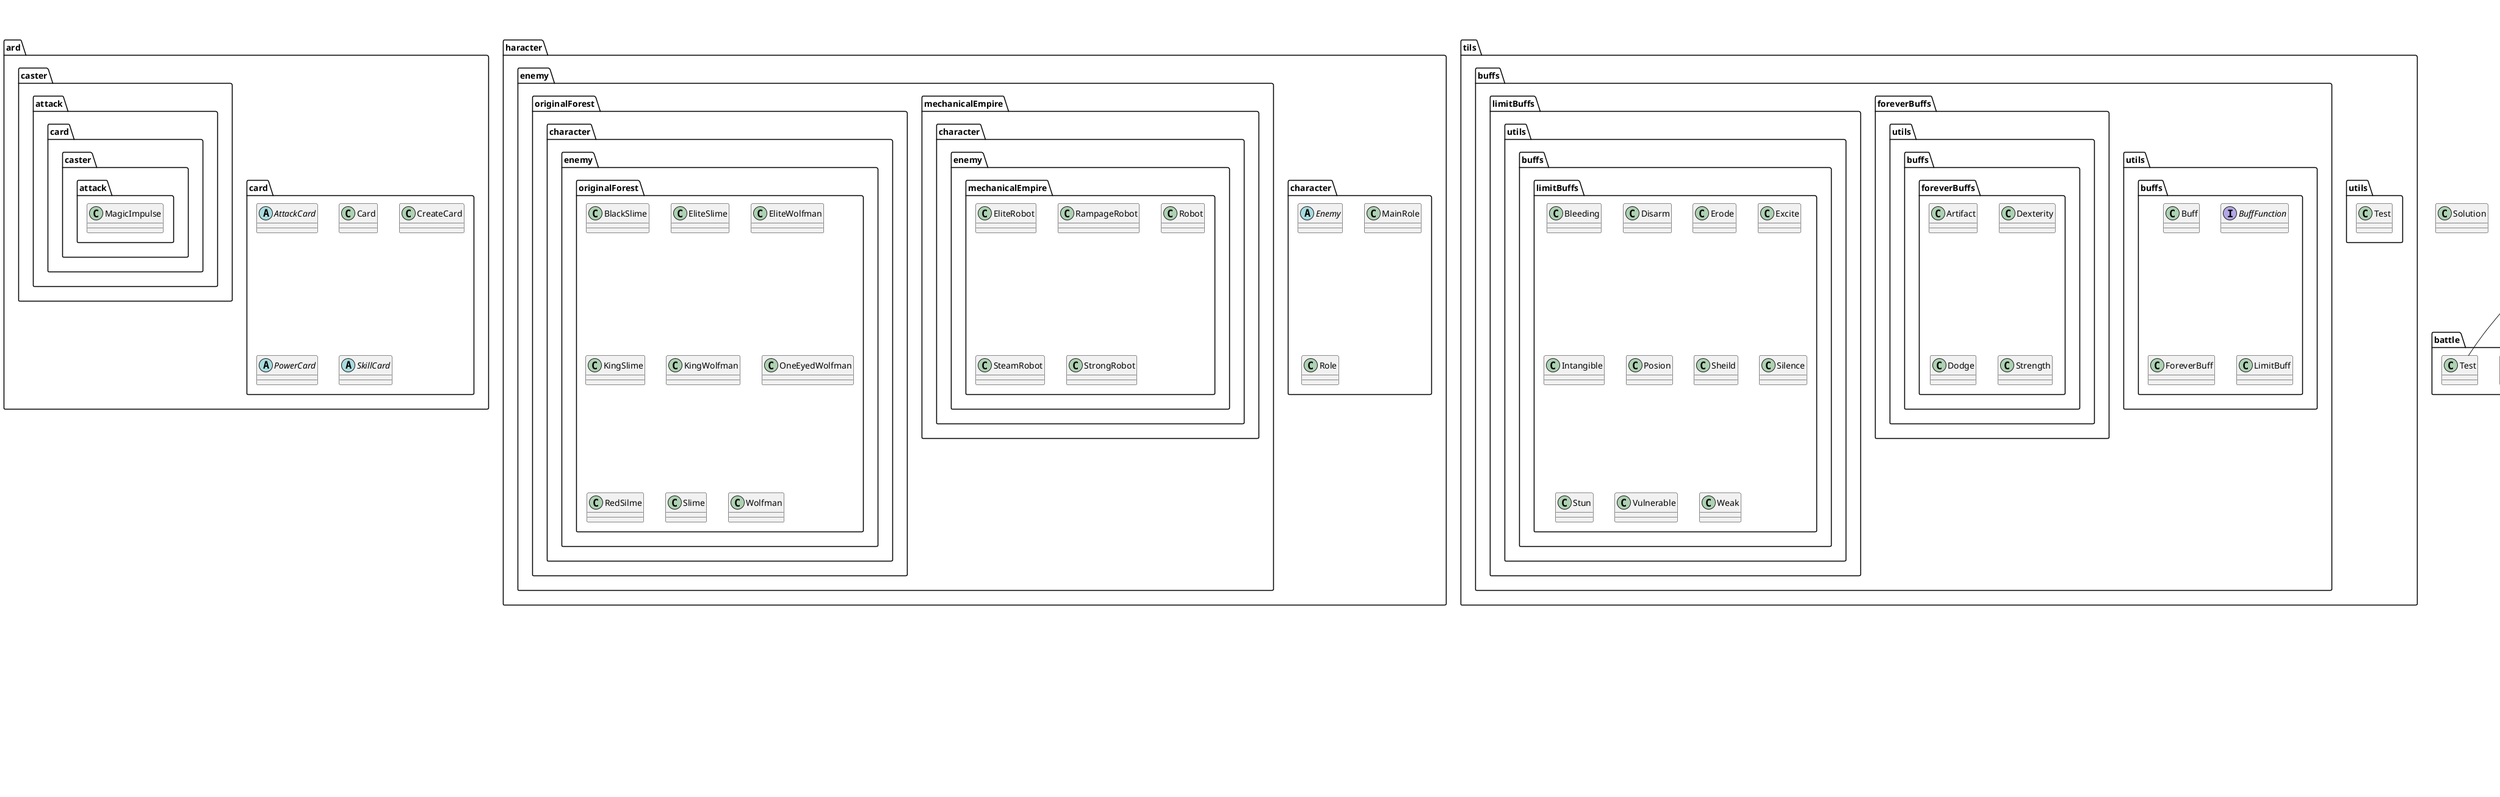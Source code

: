 @startuml

title __APP's Class Diagram__\n

  
    class Solution {
    }

  

  
    namespace appState {
      class appState.DecksState {
      }
    }

  

  
    namespace appState {
      class appState.EnemyState {
      }
    }

  

  
    namespace appState {
      class appState.HandCardsState {
      }
    }

  

  
    namespace battle {
      class battle.Cards {
      }
    }

  

  
    namespace battle {
      class battle.Test {
      }
    }

  

  
    namespace ard {
      abstract class card.AttackCard {
      }
    }

  

  
    namespace ard {
      class card.Card {
      }
    }

  

  
    namespace ard {
      class card.CreateCard {
      }
    }

  

  
    namespace ard {
      abstract class card.PowerCard {
      }
    }

  

  
    namespace ard {
      abstract class card.SkillCard {
      }
    }

  

  
    namespace ard {
      namespace caster.attack {
        class card.caster.attack.MagicImpulse {
        }
      }

  }
  

  
    namespace haracter {
      abstract class character.Enemy {
      }
    }

  

  
    namespace haracter {
      class character.MainRole {
      }
    }

  

  
    namespace haracter {
      class character.Role {
      }
    }

  

  
    namespace haracter {
      namespace enemy.mechanicalEmpire {
        class character.enemy.mechanicalEmpire.EliteRobot {
        }
      }
    }

  

  
    namespace haracter {
      namespace enemy.mechanicalEmpire {
        class character.enemy.mechanicalEmpire.RampageRobot {
        }
      }
    }

  

  
    namespace haracter {
      namespace enemy.mechanicalEmpire {
        class character.enemy.mechanicalEmpire.Robot {
        }
      }
    }

  

  
    namespace haracter {
      namespace enemy.mechanicalEmpire {
        class character.enemy.mechanicalEmpire.SteamRobot {
        }
      }
    }

  

  
    namespace haracter {
      namespace enemy.mechanicalEmpire {
        class character.enemy.mechanicalEmpire.StrongRobot {
        }
      }
    }

  

  
    namespace haracter {
      namespace enemy.originalForest {
        class character.enemy.originalForest.BlackSlime {
        }
      }
    }

  

  
    namespace haracter {
      namespace enemy.originalForest {
        class character.enemy.originalForest.EliteSlime {
        }
      }
    }

  

  
    namespace haracter {
      namespace enemy.originalForest {
        class character.enemy.originalForest.EliteWolfman {
        }
      }
    }

  

  
    namespace haracter {
      namespace enemy.originalForest {
        class character.enemy.originalForest.KingSlime {
        }
      }
    }

  

  
    namespace haracter {
      namespace enemy.originalForest {
        class character.enemy.originalForest.KingWolfman {
        }
      }
    }

  

  
    namespace haracter {
      namespace enemy.originalForest {
        class character.enemy.originalForest.OneEyedWolfman {
        }
      }
    }

  

  
    namespace haracter {
      namespace enemy.originalForest {
        class character.enemy.originalForest.RedSilme {
        }
      }
    }

  

  
    namespace haracter {
      namespace enemy.originalForest {
        class character.enemy.originalForest.Slime {
        }
      }
    }

  

  
    namespace haracter {
      namespace enemy.originalForest {
        class character.enemy.originalForest.Wolfman {
        }
      }
    }

  

  
    namespace ontrol {
      class control.CardMotionControl {
      }
    }

  

  
    namespace tils {
      class utils.Test {
      }
    }

  

  
    namespace tils {
      namespace buffs {
        class utils.buffs.Buff {
        }
      }
    }



  
    namespace tils {
      namespace buffs {
        interface utils.buffs.BuffFunction {
        }
      }
    }

  

  
    namespace tils {
      namespace buffs {
        class utils.buffs.ForeverBuff {
        }
      }
    }

  

  
    namespace tils {
      namespace buffs {
        class utils.buffs.LimitBuff {
        }
      }
    }

  

  
    namespace tils {
      namespace buffs {
        namespace foreverBuffs {
          class utils.buffs.foreverBuffs.Artifact {
 
        }
      }
    }
  }
  

  
    namespace tils {
      namespace buffs {
        namespace foreverBuffs {
          class utils.buffs.foreverBuffs.Dexterity {
 
        }
      }
    }
  }
  

  
    namespace tils {
      namespace buffs {
        namespace foreverBuffs {
          class utils.buffs.foreverBuffs.Dodge {
 
        }
      }
    }
  }
  

  
    namespace tils {
      namespace buffs {
        namespace foreverBuffs {
          class utils.buffs.foreverBuffs.Strength {
 
        }
      }
    }
  }
  

  
    namespace tils {
      namespace buffs {
        namespace limitBuffs {
          class utils.buffs.limitBuffs.Bleeding {
 
        }
      }
    }
  }
  

  
    namespace tils {
      namespace buffs {
        namespace limitBuffs {
          class utils.buffs.limitBuffs.Disarm {
 
        }
      }
    }
  }
  

  
    namespace tils {
      namespace buffs {
        namespace limitBuffs {
          class utils.buffs.limitBuffs.Erode {
 
        }
      }
    }
  }
  

  
    namespace tils {
      namespace buffs {
        namespace limitBuffs {
          class utils.buffs.limitBuffs.Excite {
 
        }
      }
    }
  }
  

  
    namespace tils {
      namespace buffs {
        namespace limitBuffs {
          class utils.buffs.limitBuffs.Intangible {
 
        }
      }
    }
  }
  

  
    namespace tils {
      namespace buffs {
        namespace limitBuffs {
          class utils.buffs.limitBuffs.Posion {
 
        }
      }
    }
  }
  

  
    namespace tils {
      namespace buffs {
        namespace limitBuffs {
          class utils.buffs.limitBuffs.Sheild {
 
        }
      }
    }
  }
  

  
    namespace tils {
      namespace buffs {
        namespace limitBuffs {
          class utils.buffs.limitBuffs.Silence {
 
        }
      }
    }
  }
  

  
    namespace tils {
      namespace buffs {
        namespace limitBuffs {
          class utils.buffs.limitBuffs.Stun {
 
        }
      }
    }
  }
  

  
    namespace tils {
      namespace buffs {
        namespace limitBuffs {
          class utils.buffs.limitBuffs.Vulnerable {
 
        }
      }
    }
  }
  

  
    namespace tils {
      namespace buffs {
        namespace limitBuffs {
          class utils.buffs.limitBuffs.Weak {
 
        }
      }
    }
  }
  

  appState.DecksState -up-|> com.jme3.app.state.BaseAppState
  appState.DecksState o-- appState.DecksState.MyInputListener : myActionListener
  appState.EnemyState -up-|> com.jme3.app.state.BaseAppState
  appState.HandCardsState -up-|> com.jme3.app.state.BaseAppState
  appState.HandCardsState o-- appState.HandCardsState.MyRawInputListener : cardListener
  appState.HandCardsState o-- card.Card : chosen
  battle.Cards -up-|> com.jme3.app.SimpleApplication
  battle.Test -up-|> com.jme3.app.SimpleApplication
  card.AttackCard -up-|> card.Card
  card.Card -up-|> com.jme3.ui.Picture
  card.Card o-- card.Card.OCCUPATION : occupation
  card.Card o-- card.Card.RARITY : rarity
  card.Card o-- card.Card.TYPE : type
  card.PowerCard -up-|> card.Card
  card.SkillCard -up-|> card.Card
  card.caster.attack.MagicImpulse -up-|> card.Card
  character.Enemy -up-|> character.Role
  character.Enemy o-- character.MainRole : target
  character.MainRole -up-|> character.Role
  character.Role o-- utils.buffs.foreverBuffs.Artifact : artifact
  character.Role o-- utils.buffs.limitBuffs.Bleeding : bleeding
  character.Role o-- utils.buffs.limitBuffs.Disarm : disarm
  character.Role o-- utils.buffs.foreverBuffs.Dodge : dodge
  character.Role o-- utils.buffs.limitBuffs.Erode : erode
  character.Role o-- utils.buffs.limitBuffs.Excite : excite
  character.Role o-- utils.buffs.limitBuffs.Intangible : intangible
  character.Role o-- utils.buffs.limitBuffs.Posion : posion
  character.Role o-- character.Role.ROLE : role
  character.Role o-- utils.buffs.limitBuffs.Sheild : sheild
  character.Role o-- utils.buffs.limitBuffs.Silence : silence
  character.Role o-- utils.buffs.limitBuffs.Stun : stun
  character.Role o-- utils.buffs.limitBuffs.Vulnerable : vulnerable
  character.Role o-- utils.buffs.limitBuffs.Weak : weak
  character.enemy.mechanicalEmpire.EliteRobot -up-|> character.Enemy
  character.enemy.mechanicalEmpire.RampageRobot -up-|> character.Enemy
  character.enemy.mechanicalEmpire.Robot -up-|> character.Enemy
  character.enemy.mechanicalEmpire.SteamRobot -up-|> character.Enemy
  character.enemy.mechanicalEmpire.StrongRobot -up-|> character.Enemy
  character.enemy.originalForest.BlackSlime -up-|> character.Enemy
  character.enemy.originalForest.EliteSlime -up-|> character.Enemy
  character.enemy.originalForest.EliteWolfman -up-|> character.Enemy
  character.enemy.originalForest.KingSlime -up-|> character.Enemy
  character.enemy.originalForest.KingWolfman -up-|> character.Enemy
  character.enemy.originalForest.OneEyedWolfman -up-|> character.Enemy
  character.enemy.originalForest.RedSilme -up-|> character.Enemy
  character.enemy.originalForest.Slime -up-|> character.Enemy
  character.enemy.originalForest.Wolfman -up-|> character.Enemy
  control.CardMotionControl -up-|> com.jme3.scene.control.AbstractControl
  utils.buffs.Buff o-- character.Role : role
  utils.buffs.ForeverBuff -up-|> utils.buffs.Buff
  utils.buffs.LimitBuff -up-|> utils.buffs.Buff
  utils.buffs.foreverBuffs.Artifact .up.|> utils.buffs.BuffFunction
  utils.buffs.foreverBuffs.Artifact -up-|> utils.buffs.ForeverBuff
  utils.buffs.foreverBuffs.Dexterity .up.|> utils.buffs.BuffFunction
  utils.buffs.foreverBuffs.Dexterity -up-|> utils.buffs.ForeverBuff
  utils.buffs.foreverBuffs.Dodge .up.|> utils.buffs.BuffFunction
  utils.buffs.foreverBuffs.Dodge -up-|> utils.buffs.ForeverBuff
  utils.buffs.foreverBuffs.Strength .up.|> utils.buffs.BuffFunction
  utils.buffs.foreverBuffs.Strength -up-|> utils.buffs.ForeverBuff
  utils.buffs.limitBuffs.Bleeding .up.|> utils.buffs.BuffFunction
  utils.buffs.limitBuffs.Bleeding -up-|> utils.buffs.LimitBuff
  utils.buffs.limitBuffs.Disarm .up.|> utils.buffs.BuffFunction
  utils.buffs.limitBuffs.Disarm -up-|> utils.buffs.LimitBuff
  utils.buffs.limitBuffs.Erode .up.|> utils.buffs.BuffFunction
  utils.buffs.limitBuffs.Erode -up-|> utils.buffs.LimitBuff
  utils.buffs.limitBuffs.Excite .up.|> utils.buffs.BuffFunction
  utils.buffs.limitBuffs.Excite -up-|> utils.buffs.LimitBuff
  utils.buffs.limitBuffs.Intangible .up.|> utils.buffs.BuffFunction
  utils.buffs.limitBuffs.Intangible -up-|> utils.buffs.LimitBuff
  utils.buffs.limitBuffs.Posion .up.|> utils.buffs.BuffFunction
  utils.buffs.limitBuffs.Posion -up-|> utils.buffs.LimitBuff
  utils.buffs.limitBuffs.Sheild .up.|> utils.buffs.BuffFunction
  utils.buffs.limitBuffs.Sheild -up-|> utils.buffs.LimitBuff
  utils.buffs.limitBuffs.Silence .up.|> utils.buffs.BuffFunction
  utils.buffs.limitBuffs.Silence -up-|> utils.buffs.LimitBuff
  utils.buffs.limitBuffs.Stun .up.|> utils.buffs.BuffFunction
  utils.buffs.limitBuffs.Stun -up-|> utils.buffs.LimitBuff
  utils.buffs.limitBuffs.Vulnerable .up.|> utils.buffs.BuffFunction
  utils.buffs.limitBuffs.Vulnerable -up-|> utils.buffs.LimitBuff
  utils.buffs.limitBuffs.Weak .up.|> utils.buffs.BuffFunction
  utils.buffs.limitBuffs.Weak -up-|> utils.buffs.LimitBuff


right footer


PlantUML diagram generated by SketchIt! (https://bitbucket.org/pmesmeur/sketch.it)
For more information about this tool, please contact philippe.mesmeur@gmail.com
endfooter

@enduml
